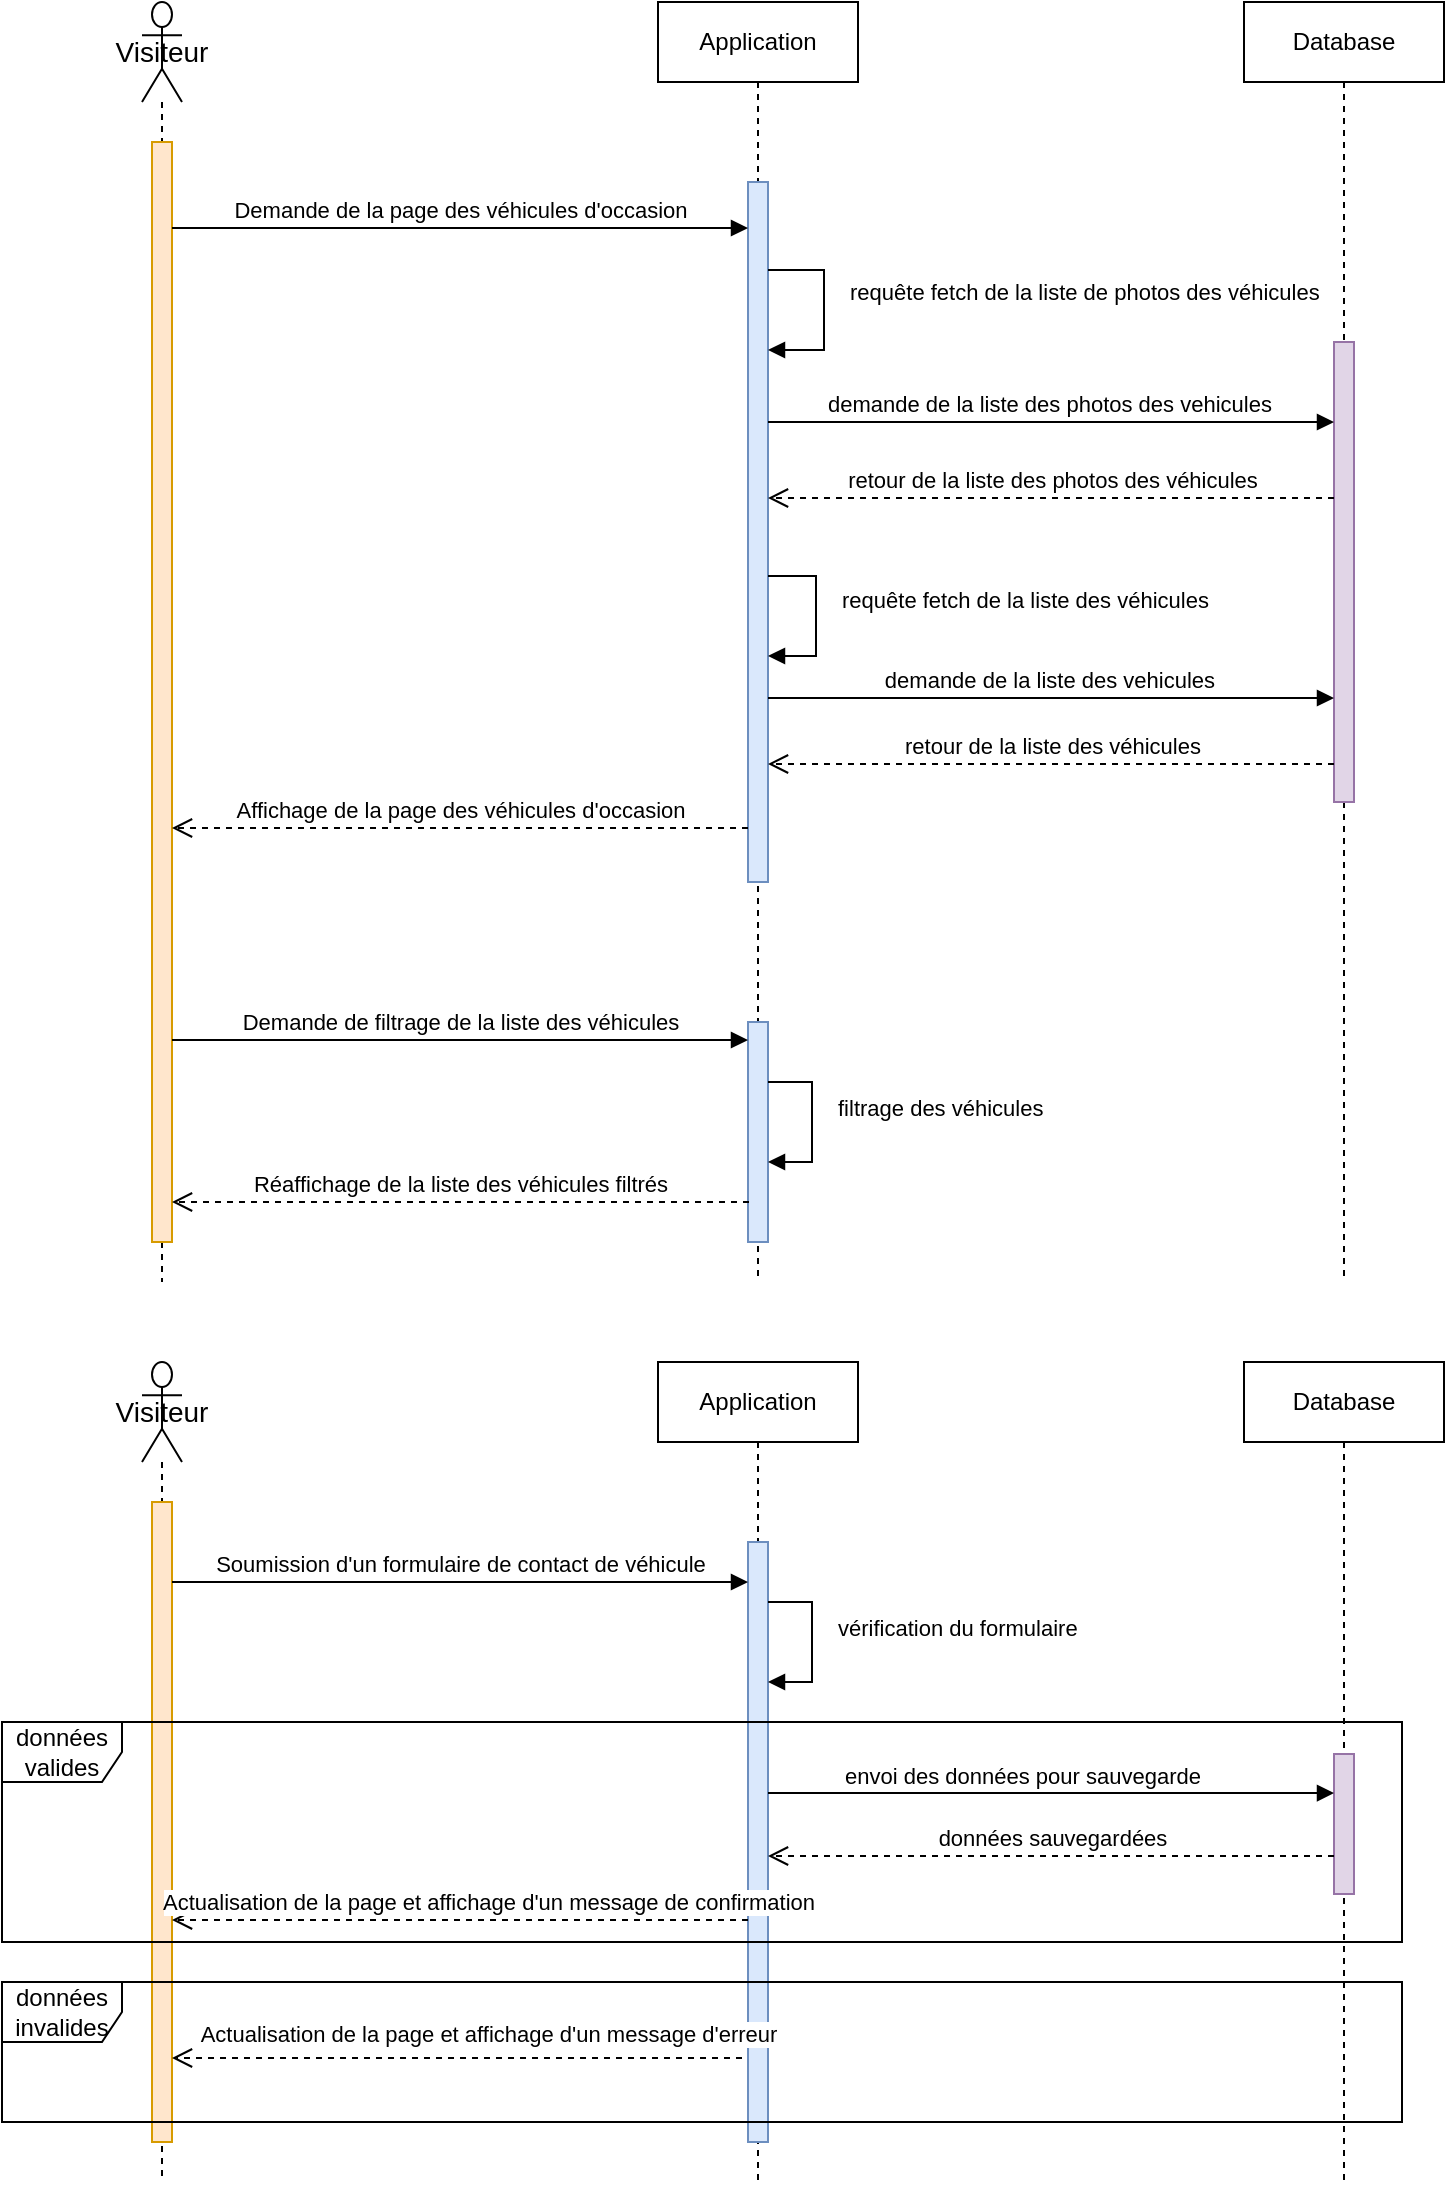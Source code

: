 <mxfile version="22.0.0" type="device">
  <diagram name="Page-1" id="VNXcfkbYEXvpR4YsD0s-">
    <mxGraphModel dx="1059" dy="752" grid="1" gridSize="10" guides="1" tooltips="1" connect="1" arrows="1" fold="1" page="1" pageScale="1" pageWidth="827" pageHeight="1169" math="0" shadow="0">
      <root>
        <mxCell id="0" />
        <mxCell id="1" parent="0" />
        <mxCell id="Vn9umDjE4MvJT5pGu6KD-4" value="Visiteur" style="shape=umlLifeline;perimeter=lifelinePerimeter;whiteSpace=wrap;html=1;container=1;dropTarget=0;collapsible=0;recursiveResize=0;outlineConnect=0;portConstraint=eastwest;newEdgeStyle={&quot;curved&quot;:0,&quot;rounded&quot;:0};participant=umlActor;size=50;align=center;fontSize=14;" vertex="1" parent="1">
          <mxGeometry x="90" y="40" width="20" height="640" as="geometry" />
        </mxCell>
        <mxCell id="Vn9umDjE4MvJT5pGu6KD-47" value="" style="html=1;points=[[0,0,0,0,5],[0,1,0,0,-5],[1,0,0,0,5],[1,1,0,0,-5]];perimeter=orthogonalPerimeter;outlineConnect=0;targetShapes=umlLifeline;portConstraint=eastwest;newEdgeStyle={&quot;curved&quot;:0,&quot;rounded&quot;:0};labelBackgroundColor=none;fillColor=#ffe6cc;strokeColor=#d79b00;" vertex="1" parent="Vn9umDjE4MvJT5pGu6KD-4">
          <mxGeometry x="5" y="70" width="10" height="550" as="geometry" />
        </mxCell>
        <mxCell id="Vn9umDjE4MvJT5pGu6KD-5" value="Application" style="shape=umlLifeline;perimeter=lifelinePerimeter;whiteSpace=wrap;html=1;container=1;dropTarget=0;collapsible=0;recursiveResize=0;outlineConnect=0;portConstraint=eastwest;newEdgeStyle={&quot;curved&quot;:0,&quot;rounded&quot;:0};" vertex="1" parent="1">
          <mxGeometry x="348" y="40" width="100" height="640" as="geometry" />
        </mxCell>
        <mxCell id="Vn9umDjE4MvJT5pGu6KD-13" value="" style="html=1;points=[[0,0,0,0,5],[0,1,0,0,-5],[1,0,0,0,5],[1,1,0,0,-5]];perimeter=orthogonalPerimeter;outlineConnect=0;targetShapes=umlLifeline;portConstraint=eastwest;newEdgeStyle={&quot;curved&quot;:0,&quot;rounded&quot;:0};fillColor=#dae8fc;strokeColor=#6c8ebf;" vertex="1" parent="Vn9umDjE4MvJT5pGu6KD-5">
          <mxGeometry x="45" y="90" width="10" height="350" as="geometry" />
        </mxCell>
        <mxCell id="Vn9umDjE4MvJT5pGu6KD-14" value="requête fetch de la liste de photos des véhicules" style="html=1;align=left;spacingLeft=2;endArrow=block;rounded=0;edgeStyle=orthogonalEdgeStyle;curved=0;rounded=0;" edge="1" parent="Vn9umDjE4MvJT5pGu6KD-5">
          <mxGeometry x="-0.184" y="9" relative="1" as="geometry">
            <mxPoint x="55" y="134" as="sourcePoint" />
            <Array as="points">
              <mxPoint x="83" y="134" />
              <mxPoint x="83" y="174" />
            </Array>
            <mxPoint x="55" y="174" as="targetPoint" />
            <mxPoint as="offset" />
          </mxGeometry>
        </mxCell>
        <mxCell id="Vn9umDjE4MvJT5pGu6KD-24" value="requête fetch de la liste des véhicules" style="html=1;align=left;spacingLeft=2;endArrow=block;rounded=0;edgeStyle=orthogonalEdgeStyle;curved=0;rounded=0;" edge="1" parent="Vn9umDjE4MvJT5pGu6KD-5">
          <mxGeometry x="-0.184" y="9" relative="1" as="geometry">
            <mxPoint x="55" y="287" as="sourcePoint" />
            <Array as="points">
              <mxPoint x="79" y="287" />
              <mxPoint x="79" y="327" />
            </Array>
            <mxPoint x="55" y="327" as="targetPoint" />
            <mxPoint as="offset" />
          </mxGeometry>
        </mxCell>
        <mxCell id="Vn9umDjE4MvJT5pGu6KD-25" value="" style="html=1;points=[[0,0,0,0,5],[0,1,0,0,-5],[1,0,0,0,5],[1,1,0,0,-5]];perimeter=orthogonalPerimeter;outlineConnect=0;targetShapes=umlLifeline;portConstraint=eastwest;newEdgeStyle={&quot;curved&quot;:0,&quot;rounded&quot;:0};fillColor=#dae8fc;strokeColor=#6c8ebf;" vertex="1" parent="Vn9umDjE4MvJT5pGu6KD-5">
          <mxGeometry x="45" y="510" width="10" height="110" as="geometry" />
        </mxCell>
        <mxCell id="Vn9umDjE4MvJT5pGu6KD-27" value="filtrage des véhicules" style="html=1;align=left;spacingLeft=2;endArrow=block;rounded=0;edgeStyle=orthogonalEdgeStyle;curved=0;rounded=0;" edge="1" parent="Vn9umDjE4MvJT5pGu6KD-5" source="Vn9umDjE4MvJT5pGu6KD-25" target="Vn9umDjE4MvJT5pGu6KD-25">
          <mxGeometry x="-0.184" y="9" relative="1" as="geometry">
            <mxPoint x="62" y="540" as="sourcePoint" />
            <Array as="points">
              <mxPoint x="77" y="540" />
              <mxPoint x="77" y="580" />
            </Array>
            <mxPoint x="62" y="580" as="targetPoint" />
            <mxPoint as="offset" />
          </mxGeometry>
        </mxCell>
        <mxCell id="Vn9umDjE4MvJT5pGu6KD-7" value="Database" style="shape=umlLifeline;perimeter=lifelinePerimeter;whiteSpace=wrap;html=1;container=1;dropTarget=0;collapsible=0;recursiveResize=0;outlineConnect=0;portConstraint=eastwest;newEdgeStyle={&quot;curved&quot;:0,&quot;rounded&quot;:0};" vertex="1" parent="1">
          <mxGeometry x="641" y="40" width="100" height="640" as="geometry" />
        </mxCell>
        <mxCell id="Vn9umDjE4MvJT5pGu6KD-17" value="" style="html=1;points=[[0,0,0,0,5],[0,1,0,0,-5],[1,0,0,0,5],[1,1,0,0,-5]];perimeter=orthogonalPerimeter;outlineConnect=0;targetShapes=umlLifeline;portConstraint=eastwest;newEdgeStyle={&quot;curved&quot;:0,&quot;rounded&quot;:0};fillColor=#e1d5e7;strokeColor=#9673a6;" vertex="1" parent="Vn9umDjE4MvJT5pGu6KD-7">
          <mxGeometry x="45" y="170" width="10" height="230" as="geometry" />
        </mxCell>
        <mxCell id="Vn9umDjE4MvJT5pGu6KD-8" value="Demande de la page des véhicules d&#39;occasion" style="html=1;verticalAlign=bottom;endArrow=block;curved=0;rounded=0;spacingLeft=0;horizontal=1;" edge="1" parent="1" source="Vn9umDjE4MvJT5pGu6KD-47">
          <mxGeometry width="80" relative="1" as="geometry">
            <mxPoint x="120" y="153" as="sourcePoint" />
            <mxPoint x="393" y="153" as="targetPoint" />
          </mxGeometry>
        </mxCell>
        <mxCell id="Vn9umDjE4MvJT5pGu6KD-16" value="demande de la liste des vehicules&amp;nbsp;" style="html=1;verticalAlign=bottom;endArrow=block;curved=0;rounded=0;" edge="1" parent="1">
          <mxGeometry width="80" relative="1" as="geometry">
            <mxPoint x="403" y="388" as="sourcePoint" />
            <mxPoint x="686" y="388" as="targetPoint" />
            <Array as="points">
              <mxPoint x="540" y="388" />
            </Array>
          </mxGeometry>
        </mxCell>
        <mxCell id="Vn9umDjE4MvJT5pGu6KD-18" value="retour de la liste des véhicules" style="html=1;verticalAlign=bottom;endArrow=open;dashed=1;endSize=8;curved=0;rounded=0;" edge="1" parent="1">
          <mxGeometry relative="1" as="geometry">
            <mxPoint x="686" y="421" as="sourcePoint" />
            <mxPoint x="403" y="421" as="targetPoint" />
          </mxGeometry>
        </mxCell>
        <mxCell id="Vn9umDjE4MvJT5pGu6KD-19" value="Affichage de la page des véhicules d&#39;occasion" style="html=1;verticalAlign=bottom;endArrow=open;dashed=1;endSize=8;curved=0;rounded=0;" edge="1" parent="1" target="Vn9umDjE4MvJT5pGu6KD-47">
          <mxGeometry relative="1" as="geometry">
            <mxPoint x="393" y="453" as="sourcePoint" />
            <mxPoint x="120" y="453" as="targetPoint" />
          </mxGeometry>
        </mxCell>
        <mxCell id="Vn9umDjE4MvJT5pGu6KD-21" value="demande de la liste des photos des vehicules&amp;nbsp;" style="html=1;verticalAlign=bottom;endArrow=block;curved=0;rounded=0;" edge="1" parent="1">
          <mxGeometry width="80" relative="1" as="geometry">
            <mxPoint x="403" y="250" as="sourcePoint" />
            <mxPoint x="686" y="250" as="targetPoint" />
            <Array as="points">
              <mxPoint x="537" y="250" />
            </Array>
          </mxGeometry>
        </mxCell>
        <mxCell id="Vn9umDjE4MvJT5pGu6KD-22" value="retour de la liste des photos des véhicules" style="html=1;verticalAlign=bottom;endArrow=open;dashed=1;endSize=8;curved=0;rounded=0;" edge="1" parent="1">
          <mxGeometry relative="1" as="geometry">
            <mxPoint x="686" y="288" as="sourcePoint" />
            <mxPoint x="403" y="288" as="targetPoint" />
          </mxGeometry>
        </mxCell>
        <mxCell id="Vn9umDjE4MvJT5pGu6KD-26" value="Demande de filtrage de la liste des véhicules" style="html=1;verticalAlign=bottom;endArrow=block;curved=0;rounded=0;" edge="1" parent="1">
          <mxGeometry width="80" relative="1" as="geometry">
            <mxPoint x="105" y="559" as="sourcePoint" />
            <mxPoint x="393" y="559" as="targetPoint" />
          </mxGeometry>
        </mxCell>
        <mxCell id="Vn9umDjE4MvJT5pGu6KD-28" value="Réaffichage de la liste des véhicules filtrés" style="html=1;verticalAlign=bottom;endArrow=open;dashed=1;endSize=8;curved=0;rounded=0;" edge="1" parent="1" target="Vn9umDjE4MvJT5pGu6KD-47">
          <mxGeometry relative="1" as="geometry">
            <mxPoint x="393.5" y="640" as="sourcePoint" />
            <mxPoint x="130" y="640" as="targetPoint" />
          </mxGeometry>
        </mxCell>
        <mxCell id="Vn9umDjE4MvJT5pGu6KD-29" value="Visiteur" style="shape=umlLifeline;perimeter=lifelinePerimeter;whiteSpace=wrap;html=1;container=1;dropTarget=0;collapsible=0;recursiveResize=0;outlineConnect=0;portConstraint=eastwest;newEdgeStyle={&quot;curved&quot;:0,&quot;rounded&quot;:0};participant=umlActor;size=50;align=center;fontSize=14;" vertex="1" parent="1">
          <mxGeometry x="90" y="720" width="20" height="410" as="geometry" />
        </mxCell>
        <mxCell id="Vn9umDjE4MvJT5pGu6KD-48" value="" style="html=1;points=[[0,0,0,0,5],[0,1,0,0,-5],[1,0,0,0,5],[1,1,0,0,-5]];perimeter=orthogonalPerimeter;outlineConnect=0;targetShapes=umlLifeline;portConstraint=eastwest;newEdgeStyle={&quot;curved&quot;:0,&quot;rounded&quot;:0};fillColor=#ffe6cc;strokeColor=#d79b00;" vertex="1" parent="Vn9umDjE4MvJT5pGu6KD-29">
          <mxGeometry x="5" y="70" width="10" height="320" as="geometry" />
        </mxCell>
        <mxCell id="Vn9umDjE4MvJT5pGu6KD-30" value="Application" style="shape=umlLifeline;perimeter=lifelinePerimeter;whiteSpace=wrap;html=1;container=1;dropTarget=0;collapsible=0;recursiveResize=0;outlineConnect=0;portConstraint=eastwest;newEdgeStyle={&quot;curved&quot;:0,&quot;rounded&quot;:0};" vertex="1" parent="1">
          <mxGeometry x="348" y="720" width="100" height="410" as="geometry" />
        </mxCell>
        <mxCell id="Vn9umDjE4MvJT5pGu6KD-31" value="" style="html=1;points=[[0,0,0,0,5],[0,1,0,0,-5],[1,0,0,0,5],[1,1,0,0,-5]];perimeter=orthogonalPerimeter;outlineConnect=0;targetShapes=umlLifeline;portConstraint=eastwest;newEdgeStyle={&quot;curved&quot;:0,&quot;rounded&quot;:0};fillColor=#dae8fc;strokeColor=#6c8ebf;" vertex="1" parent="Vn9umDjE4MvJT5pGu6KD-30">
          <mxGeometry x="45" y="90" width="10" height="300" as="geometry" />
        </mxCell>
        <mxCell id="Vn9umDjE4MvJT5pGu6KD-36" value="Database" style="shape=umlLifeline;perimeter=lifelinePerimeter;whiteSpace=wrap;html=1;container=1;dropTarget=0;collapsible=0;recursiveResize=0;outlineConnect=0;portConstraint=eastwest;newEdgeStyle={&quot;curved&quot;:0,&quot;rounded&quot;:0};" vertex="1" parent="1">
          <mxGeometry x="641" y="720" width="100" height="410" as="geometry" />
        </mxCell>
        <mxCell id="Vn9umDjE4MvJT5pGu6KD-37" value="" style="html=1;points=[[0,0,0,0,5],[0,1,0,0,-5],[1,0,0,0,5],[1,1,0,0,-5]];perimeter=orthogonalPerimeter;outlineConnect=0;targetShapes=umlLifeline;portConstraint=eastwest;newEdgeStyle={&quot;curved&quot;:0,&quot;rounded&quot;:0};fillColor=#e1d5e7;strokeColor=#9673a6;" vertex="1" parent="Vn9umDjE4MvJT5pGu6KD-36">
          <mxGeometry x="45" y="196" width="10" height="70" as="geometry" />
        </mxCell>
        <mxCell id="Vn9umDjE4MvJT5pGu6KD-38" value="Soumission d&#39;un formulaire de contact de véhicule" style="html=1;verticalAlign=bottom;endArrow=block;curved=0;rounded=0;" edge="1" parent="1" source="Vn9umDjE4MvJT5pGu6KD-48">
          <mxGeometry width="80" relative="1" as="geometry">
            <mxPoint x="110" y="830" as="sourcePoint" />
            <mxPoint x="393" y="830" as="targetPoint" />
          </mxGeometry>
        </mxCell>
        <mxCell id="Vn9umDjE4MvJT5pGu6KD-40" value="vérification du formulaire" style="html=1;align=left;spacingLeft=2;endArrow=block;rounded=0;edgeStyle=orthogonalEdgeStyle;curved=0;rounded=0;" edge="1" parent="1">
          <mxGeometry x="-0.184" y="9" relative="1" as="geometry">
            <mxPoint x="403" y="840" as="sourcePoint" />
            <Array as="points">
              <mxPoint x="425" y="840" />
              <mxPoint x="425" y="880" />
            </Array>
            <mxPoint x="403" y="880" as="targetPoint" />
            <mxPoint as="offset" />
          </mxGeometry>
        </mxCell>
        <mxCell id="Vn9umDjE4MvJT5pGu6KD-41" value="envoi des données pour sauvegarde" style="html=1;verticalAlign=bottom;endArrow=block;curved=0;rounded=0;" edge="1" parent="1">
          <mxGeometry x="-0.102" width="80" relative="1" as="geometry">
            <mxPoint x="403" y="935.55" as="sourcePoint" />
            <mxPoint x="686" y="935.55" as="targetPoint" />
            <mxPoint as="offset" />
          </mxGeometry>
        </mxCell>
        <mxCell id="Vn9umDjE4MvJT5pGu6KD-42" value="données valides" style="shape=umlFrame;whiteSpace=wrap;html=1;pointerEvents=0;" vertex="1" parent="1">
          <mxGeometry x="20" y="900" width="700" height="110" as="geometry" />
        </mxCell>
        <mxCell id="Vn9umDjE4MvJT5pGu6KD-43" value="données sauvegardées" style="html=1;verticalAlign=bottom;endArrow=open;dashed=1;endSize=8;curved=0;rounded=0;" edge="1" parent="1">
          <mxGeometry relative="1" as="geometry">
            <mxPoint x="686" y="967" as="sourcePoint" />
            <mxPoint x="403" y="967" as="targetPoint" />
          </mxGeometry>
        </mxCell>
        <mxCell id="Vn9umDjE4MvJT5pGu6KD-44" value="Actualisation de la page et affichage d&#39;un message de confirmation" style="html=1;verticalAlign=bottom;endArrow=open;dashed=1;endSize=8;curved=0;rounded=0;" edge="1" parent="1" target="Vn9umDjE4MvJT5pGu6KD-48">
          <mxGeometry x="-0.093" relative="1" as="geometry">
            <mxPoint x="393" y="999" as="sourcePoint" />
            <mxPoint x="120" y="999" as="targetPoint" />
            <mxPoint as="offset" />
          </mxGeometry>
        </mxCell>
        <mxCell id="Vn9umDjE4MvJT5pGu6KD-45" value="données invalides" style="shape=umlFrame;whiteSpace=wrap;html=1;pointerEvents=0;" vertex="1" parent="1">
          <mxGeometry x="20" y="1030" width="700" height="70" as="geometry" />
        </mxCell>
        <mxCell id="Vn9umDjE4MvJT5pGu6KD-46" value="Actualisation de la page et affichage d&#39;un message d&#39;erreur" style="html=1;verticalAlign=bottom;endArrow=open;dashed=1;endSize=8;curved=0;rounded=0;" edge="1" parent="1" target="Vn9umDjE4MvJT5pGu6KD-48">
          <mxGeometry x="-0.105" y="-3" relative="1" as="geometry">
            <mxPoint x="390" y="1068" as="sourcePoint" />
            <mxPoint x="130" y="1068" as="targetPoint" />
            <mxPoint as="offset" />
          </mxGeometry>
        </mxCell>
      </root>
    </mxGraphModel>
  </diagram>
</mxfile>
